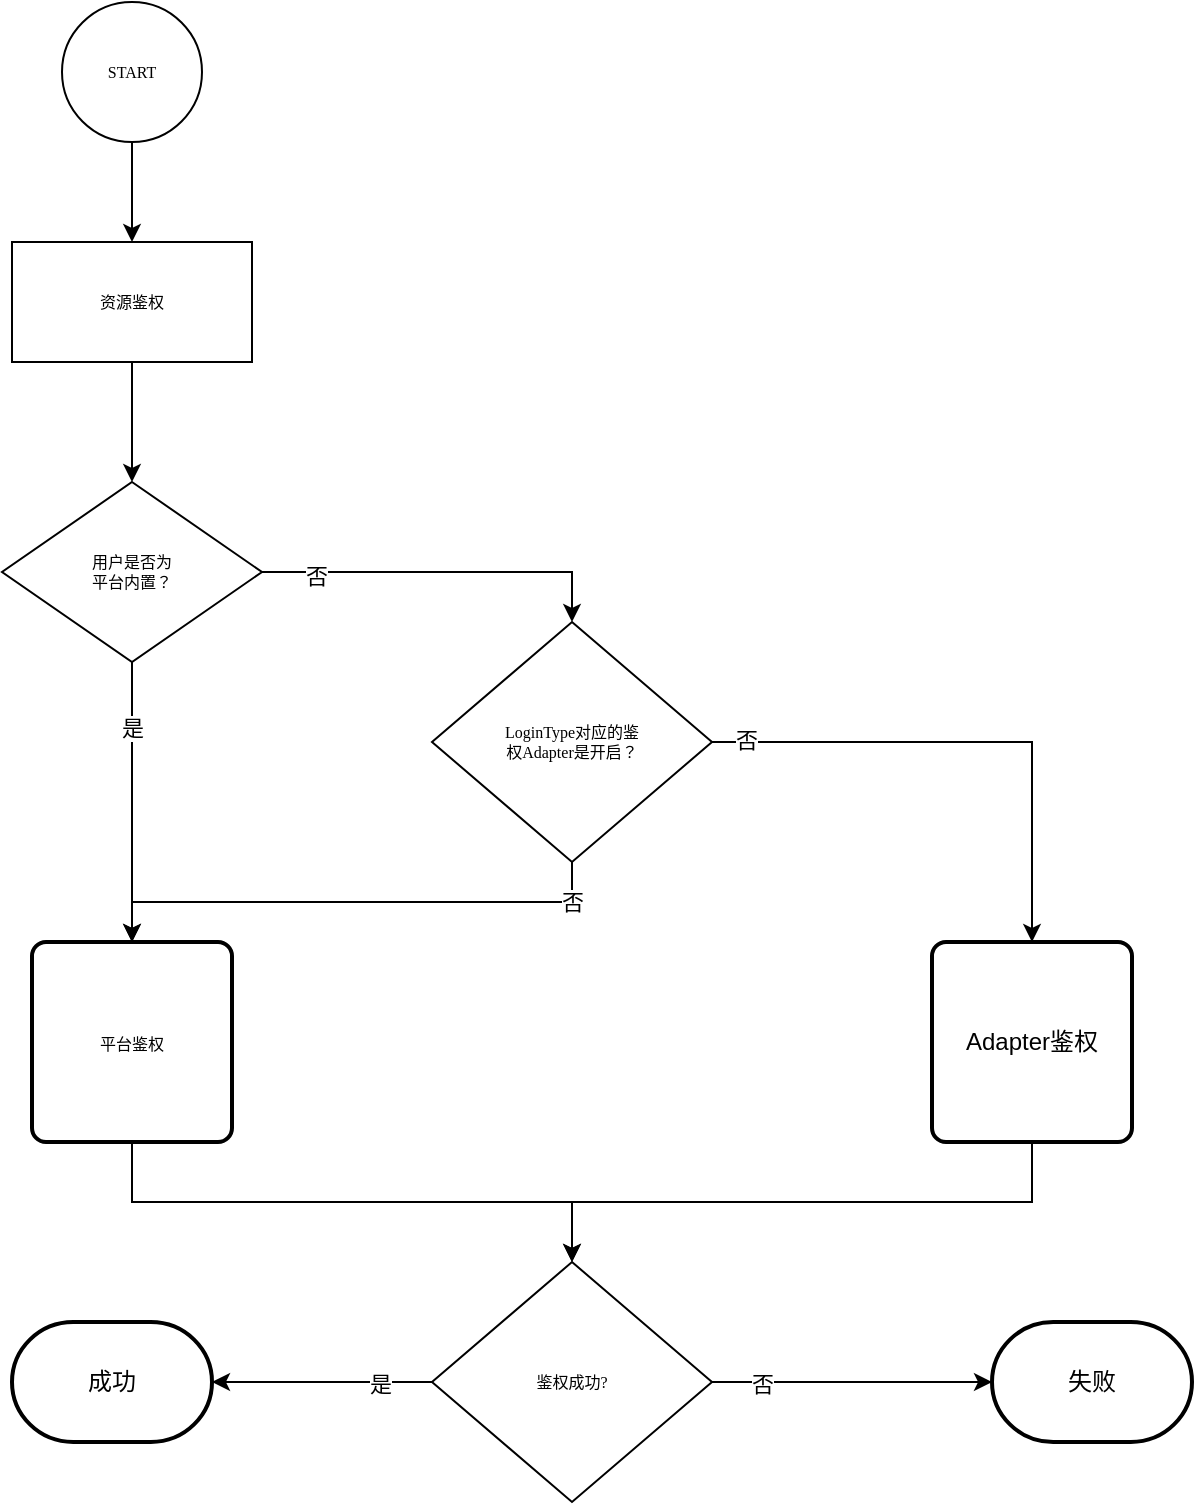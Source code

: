 <mxfile version="19.0.3" type="github">
  <diagram name="Page-1" id="c7488fd3-1785-93aa-aadb-54a6760d102a">
    <mxGraphModel dx="2066" dy="1070" grid="1" gridSize="10" guides="1" tooltips="1" connect="1" arrows="1" fold="1" page="1" pageScale="1" pageWidth="1100" pageHeight="850" background="none" math="0" shadow="0">
      <root>
        <mxCell id="0" />
        <mxCell id="1" parent="0" />
        <mxCell id="Bgk9GH9rQEnVgyJYP4PN-14" style="edgeStyle=orthogonalEdgeStyle;rounded=0;orthogonalLoop=1;jettySize=auto;html=1;exitX=0.5;exitY=1;exitDx=0;exitDy=0;entryX=0.5;entryY=0;entryDx=0;entryDy=0;" edge="1" parent="1" source="Bgk9GH9rQEnVgyJYP4PN-13" target="Bgk9GH9rQEnVgyJYP4PN-15">
          <mxGeometry relative="1" as="geometry">
            <mxPoint x="115" y="130" as="targetPoint" />
          </mxGeometry>
        </mxCell>
        <mxCell id="Bgk9GH9rQEnVgyJYP4PN-13" value="START" style="ellipse;whiteSpace=wrap;html=1;rounded=0;shadow=0;labelBackgroundColor=none;strokeWidth=1;fontFamily=Verdana;fontSize=8;align=center;" vertex="1" parent="1">
          <mxGeometry x="80" y="20" width="70" height="70" as="geometry" />
        </mxCell>
        <mxCell id="Bgk9GH9rQEnVgyJYP4PN-18" style="edgeStyle=orthogonalEdgeStyle;rounded=0;orthogonalLoop=1;jettySize=auto;html=1;exitX=0.5;exitY=1;exitDx=0;exitDy=0;entryX=0.5;entryY=0;entryDx=0;entryDy=0;" edge="1" parent="1" source="Bgk9GH9rQEnVgyJYP4PN-15" target="Bgk9GH9rQEnVgyJYP4PN-17">
          <mxGeometry relative="1" as="geometry" />
        </mxCell>
        <mxCell id="Bgk9GH9rQEnVgyJYP4PN-15" value="资源鉴权" style="whiteSpace=wrap;html=1;fontSize=8;fontFamily=Verdana;rounded=0;shadow=0;labelBackgroundColor=none;strokeWidth=1;" vertex="1" parent="1">
          <mxGeometry x="55" y="140" width="120" height="60" as="geometry" />
        </mxCell>
        <mxCell id="Bgk9GH9rQEnVgyJYP4PN-20" style="edgeStyle=orthogonalEdgeStyle;rounded=0;orthogonalLoop=1;jettySize=auto;html=1;exitX=0.5;exitY=1;exitDx=0;exitDy=0;entryX=0.5;entryY=0;entryDx=0;entryDy=0;" edge="1" parent="1" source="Bgk9GH9rQEnVgyJYP4PN-17" target="Bgk9GH9rQEnVgyJYP4PN-32">
          <mxGeometry relative="1" as="geometry">
            <mxPoint x="115" y="610" as="targetPoint" />
          </mxGeometry>
        </mxCell>
        <mxCell id="Bgk9GH9rQEnVgyJYP4PN-21" value="是" style="edgeLabel;html=1;align=center;verticalAlign=middle;resizable=0;points=[];" vertex="1" connectable="0" parent="Bgk9GH9rQEnVgyJYP4PN-20">
          <mxGeometry x="-0.53" relative="1" as="geometry">
            <mxPoint as="offset" />
          </mxGeometry>
        </mxCell>
        <mxCell id="Bgk9GH9rQEnVgyJYP4PN-23" style="edgeStyle=orthogonalEdgeStyle;rounded=0;orthogonalLoop=1;jettySize=auto;html=1;exitX=1;exitY=0.5;exitDx=0;exitDy=0;entryX=0.5;entryY=0;entryDx=0;entryDy=0;" edge="1" parent="1" source="Bgk9GH9rQEnVgyJYP4PN-17" target="Bgk9GH9rQEnVgyJYP4PN-22">
          <mxGeometry relative="1" as="geometry" />
        </mxCell>
        <mxCell id="Bgk9GH9rQEnVgyJYP4PN-26" value="否" style="edgeLabel;html=1;align=center;verticalAlign=middle;resizable=0;points=[];" vertex="1" connectable="0" parent="Bgk9GH9rQEnVgyJYP4PN-23">
          <mxGeometry x="-0.7" y="-2" relative="1" as="geometry">
            <mxPoint as="offset" />
          </mxGeometry>
        </mxCell>
        <mxCell id="Bgk9GH9rQEnVgyJYP4PN-17" value="用户是否为&lt;br&gt;平台内置？" style="rhombus;whiteSpace=wrap;html=1;fontSize=8;fontFamily=Verdana;rounded=0;shadow=0;labelBackgroundColor=none;strokeWidth=1;" vertex="1" parent="1">
          <mxGeometry x="50" y="260" width="130" height="90" as="geometry" />
        </mxCell>
        <mxCell id="Bgk9GH9rQEnVgyJYP4PN-34" style="edgeStyle=orthogonalEdgeStyle;rounded=0;orthogonalLoop=1;jettySize=auto;html=1;exitX=0.5;exitY=1;exitDx=0;exitDy=0;entryX=0.5;entryY=0;entryDx=0;entryDy=0;" edge="1" parent="1" source="Bgk9GH9rQEnVgyJYP4PN-22" target="Bgk9GH9rQEnVgyJYP4PN-32">
          <mxGeometry relative="1" as="geometry" />
        </mxCell>
        <mxCell id="Bgk9GH9rQEnVgyJYP4PN-35" value="否" style="edgeLabel;html=1;align=center;verticalAlign=middle;resizable=0;points=[];" vertex="1" connectable="0" parent="Bgk9GH9rQEnVgyJYP4PN-34">
          <mxGeometry x="-0.845" relative="1" as="geometry">
            <mxPoint as="offset" />
          </mxGeometry>
        </mxCell>
        <mxCell id="Bgk9GH9rQEnVgyJYP4PN-39" style="edgeStyle=orthogonalEdgeStyle;rounded=0;orthogonalLoop=1;jettySize=auto;html=1;exitX=1;exitY=0.5;exitDx=0;exitDy=0;entryX=0.5;entryY=0;entryDx=0;entryDy=0;" edge="1" parent="1" source="Bgk9GH9rQEnVgyJYP4PN-22" target="Bgk9GH9rQEnVgyJYP4PN-38">
          <mxGeometry relative="1" as="geometry" />
        </mxCell>
        <mxCell id="Bgk9GH9rQEnVgyJYP4PN-40" value="否" style="edgeLabel;html=1;align=center;verticalAlign=middle;resizable=0;points=[];" vertex="1" connectable="0" parent="Bgk9GH9rQEnVgyJYP4PN-39">
          <mxGeometry x="-0.869" y="2" relative="1" as="geometry">
            <mxPoint y="1" as="offset" />
          </mxGeometry>
        </mxCell>
        <mxCell id="Bgk9GH9rQEnVgyJYP4PN-22" value="LoginType对应的鉴&lt;br&gt;权Adapter是开启？" style="rhombus;whiteSpace=wrap;html=1;fontSize=8;fontFamily=Verdana;rounded=0;shadow=0;labelBackgroundColor=none;strokeWidth=1;" vertex="1" parent="1">
          <mxGeometry x="265" y="330" width="140" height="120" as="geometry" />
        </mxCell>
        <mxCell id="Bgk9GH9rQEnVgyJYP4PN-45" value="" style="edgeStyle=orthogonalEdgeStyle;rounded=0;orthogonalLoop=1;jettySize=auto;html=1;" edge="1" parent="1" source="Bgk9GH9rQEnVgyJYP4PN-30" target="Bgk9GH9rQEnVgyJYP4PN-44">
          <mxGeometry relative="1" as="geometry" />
        </mxCell>
        <mxCell id="Bgk9GH9rQEnVgyJYP4PN-48" value="是" style="edgeLabel;html=1;align=center;verticalAlign=middle;resizable=0;points=[];" vertex="1" connectable="0" parent="Bgk9GH9rQEnVgyJYP4PN-45">
          <mxGeometry x="-0.52" y="1" relative="1" as="geometry">
            <mxPoint as="offset" />
          </mxGeometry>
        </mxCell>
        <mxCell id="Bgk9GH9rQEnVgyJYP4PN-47" value="" style="edgeStyle=orthogonalEdgeStyle;rounded=0;orthogonalLoop=1;jettySize=auto;html=1;" edge="1" parent="1" source="Bgk9GH9rQEnVgyJYP4PN-30" target="Bgk9GH9rQEnVgyJYP4PN-46">
          <mxGeometry relative="1" as="geometry" />
        </mxCell>
        <mxCell id="Bgk9GH9rQEnVgyJYP4PN-49" value="否" style="edgeLabel;html=1;align=center;verticalAlign=middle;resizable=0;points=[];" vertex="1" connectable="0" parent="Bgk9GH9rQEnVgyJYP4PN-47">
          <mxGeometry x="-0.65" relative="1" as="geometry">
            <mxPoint y="1" as="offset" />
          </mxGeometry>
        </mxCell>
        <mxCell id="Bgk9GH9rQEnVgyJYP4PN-30" value="鉴权成功?" style="rhombus;whiteSpace=wrap;html=1;fontSize=8;fontFamily=Verdana;rounded=0;shadow=0;labelBackgroundColor=none;strokeWidth=1;" vertex="1" parent="1">
          <mxGeometry x="265" y="650" width="140" height="120" as="geometry" />
        </mxCell>
        <mxCell id="Bgk9GH9rQEnVgyJYP4PN-37" style="edgeStyle=orthogonalEdgeStyle;rounded=0;orthogonalLoop=1;jettySize=auto;html=1;exitX=0.5;exitY=1;exitDx=0;exitDy=0;" edge="1" parent="1" source="Bgk9GH9rQEnVgyJYP4PN-32" target="Bgk9GH9rQEnVgyJYP4PN-30">
          <mxGeometry relative="1" as="geometry" />
        </mxCell>
        <mxCell id="Bgk9GH9rQEnVgyJYP4PN-32" value="&lt;span style=&quot;font-family: Verdana; font-size: 8px;&quot;&gt;平台鉴权&lt;/span&gt;" style="rounded=1;whiteSpace=wrap;html=1;absoluteArcSize=1;arcSize=14;strokeWidth=2;" vertex="1" parent="1">
          <mxGeometry x="65" y="490" width="100" height="100" as="geometry" />
        </mxCell>
        <mxCell id="Bgk9GH9rQEnVgyJYP4PN-41" style="edgeStyle=orthogonalEdgeStyle;rounded=0;orthogonalLoop=1;jettySize=auto;html=1;exitX=0.5;exitY=1;exitDx=0;exitDy=0;entryX=0.5;entryY=0;entryDx=0;entryDy=0;" edge="1" parent="1" source="Bgk9GH9rQEnVgyJYP4PN-38" target="Bgk9GH9rQEnVgyJYP4PN-30">
          <mxGeometry relative="1" as="geometry" />
        </mxCell>
        <mxCell id="Bgk9GH9rQEnVgyJYP4PN-38" value="Adapter鉴权" style="rounded=1;whiteSpace=wrap;html=1;absoluteArcSize=1;arcSize=14;strokeWidth=2;" vertex="1" parent="1">
          <mxGeometry x="515" y="490" width="100" height="100" as="geometry" />
        </mxCell>
        <mxCell id="Bgk9GH9rQEnVgyJYP4PN-44" value="成功" style="strokeWidth=2;html=1;shape=mxgraph.flowchart.terminator;whiteSpace=wrap;" vertex="1" parent="1">
          <mxGeometry x="55" y="680" width="100" height="60" as="geometry" />
        </mxCell>
        <mxCell id="Bgk9GH9rQEnVgyJYP4PN-46" value="失败" style="strokeWidth=2;html=1;shape=mxgraph.flowchart.terminator;whiteSpace=wrap;" vertex="1" parent="1">
          <mxGeometry x="545" y="680" width="100" height="60" as="geometry" />
        </mxCell>
      </root>
    </mxGraphModel>
  </diagram>
</mxfile>
